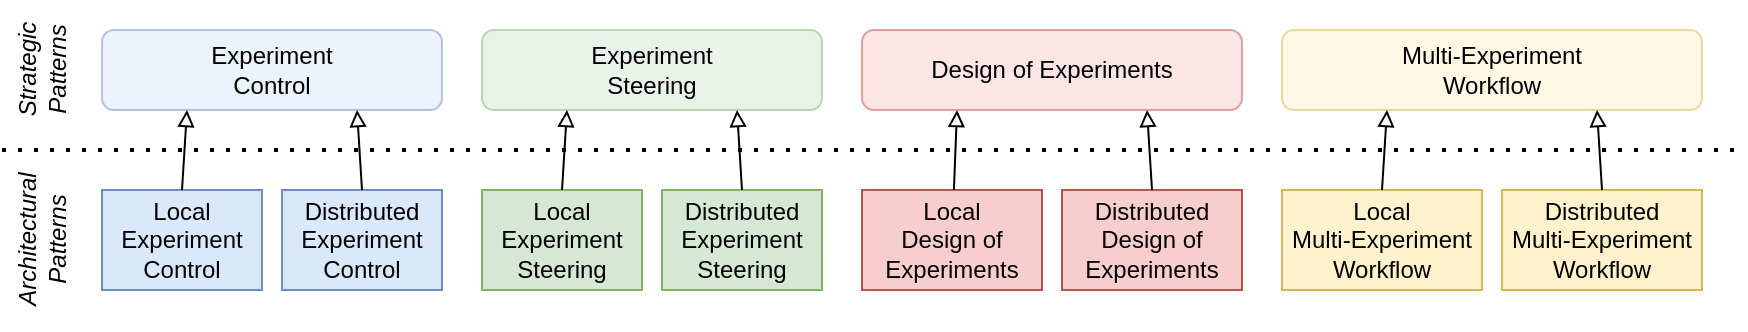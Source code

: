 <mxfile version="21.6.5" type="device">
  <diagram id="ad-6kf6j1xaBgm1jNbVA" name="Page-1">
    <mxGraphModel dx="1155" dy="632" grid="1" gridSize="10" guides="1" tooltips="1" connect="1" arrows="1" fold="1" page="1" pageScale="1" pageWidth="1100" pageHeight="850" math="0" shadow="0">
      <root>
        <mxCell id="0" />
        <mxCell id="1" parent="0" />
        <mxCell id="5_aQtZeD6gLi4RiHxJ7z-1" value="Experiment&lt;br&gt;Control" style="rounded=1;whiteSpace=wrap;html=1;fillColor=#dae8fc;strokeColor=#6c8ebf;opacity=50;glass=0;sketch=0;shadow=0;" parent="1" vertex="1">
          <mxGeometry x="160" y="260" width="170" height="40" as="geometry" />
        </mxCell>
        <mxCell id="5_aQtZeD6gLi4RiHxJ7z-2" value="Experiment&lt;br&gt;Steering" style="rounded=1;whiteSpace=wrap;html=1;fillColor=#d5e8d4;strokeColor=#82b366;opacity=50;glass=0;sketch=0;shadow=0;" parent="1" vertex="1">
          <mxGeometry x="350" y="260" width="170" height="40" as="geometry" />
        </mxCell>
        <mxCell id="5_aQtZeD6gLi4RiHxJ7z-3" value="Multi-Experiment&lt;br&gt;Workflow" style="rounded=1;whiteSpace=wrap;html=1;fillColor=#fff2cc;strokeColor=#d6b656;opacity=50;glass=0;sketch=0;shadow=0;" parent="1" vertex="1">
          <mxGeometry x="750" y="260" width="210" height="40" as="geometry" />
        </mxCell>
        <mxCell id="5_aQtZeD6gLi4RiHxJ7z-4" value="Design of Experiments" style="rounded=1;whiteSpace=wrap;html=1;fillColor=#f8cecc;strokeColor=#b85450;opacity=50;glass=0;sketch=0;shadow=0;" parent="1" vertex="1">
          <mxGeometry x="540" y="260" width="190" height="40" as="geometry" />
        </mxCell>
        <mxCell id="5_aQtZeD6gLi4RiHxJ7z-5" value="Local&lt;br&gt;Experiment&lt;br&gt;Steering" style="rounded=0;whiteSpace=wrap;html=1;fillColor=#d5e8d4;strokeColor=#82b366;" parent="1" vertex="1">
          <mxGeometry x="350" y="340" width="80" height="50" as="geometry" />
        </mxCell>
        <mxCell id="5_aQtZeD6gLi4RiHxJ7z-6" value="Distributed&lt;br&gt;Experiment&lt;br&gt;Steering" style="rounded=0;whiteSpace=wrap;html=1;fillColor=#d5e8d4;strokeColor=#82b366;" parent="1" vertex="1">
          <mxGeometry x="440" y="340" width="80" height="50" as="geometry" />
        </mxCell>
        <mxCell id="5_aQtZeD6gLi4RiHxJ7z-7" value="Local&lt;br&gt;Design of Experiments" style="rounded=0;whiteSpace=wrap;html=1;fillColor=#f8cecc;strokeColor=#b85450;" parent="1" vertex="1">
          <mxGeometry x="540" y="340" width="90" height="50" as="geometry" />
        </mxCell>
        <mxCell id="5_aQtZeD6gLi4RiHxJ7z-8" value="Distributed&lt;br&gt;Design of Experiments" style="rounded=0;whiteSpace=wrap;html=1;fillColor=#f8cecc;strokeColor=#b85450;" parent="1" vertex="1">
          <mxGeometry x="640" y="340" width="90" height="50" as="geometry" />
        </mxCell>
        <mxCell id="5_aQtZeD6gLi4RiHxJ7z-9" value="" style="endArrow=none;dashed=1;html=1;dashPattern=1 3;strokeWidth=2;rounded=0;" parent="1" edge="1">
          <mxGeometry width="50" height="50" relative="1" as="geometry">
            <mxPoint x="110" y="320" as="sourcePoint" />
            <mxPoint x="980" y="320" as="targetPoint" />
          </mxGeometry>
        </mxCell>
        <mxCell id="5_aQtZeD6gLi4RiHxJ7z-10" value="Strategic&lt;br&gt;Patterns" style="text;html=1;align=center;verticalAlign=middle;resizable=0;points=[];autosize=1;strokeColor=none;fillColor=none;rotation=-90;fontStyle=2" parent="1" vertex="1">
          <mxGeometry x="95" y="260" width="70" height="40" as="geometry" />
        </mxCell>
        <mxCell id="5_aQtZeD6gLi4RiHxJ7z-11" value="Architectural&lt;br&gt;Patterns" style="text;html=1;align=center;verticalAlign=middle;resizable=0;points=[];autosize=1;strokeColor=none;fillColor=none;rotation=-90;fontStyle=2" parent="1" vertex="1">
          <mxGeometry x="85" y="345" width="90" height="40" as="geometry" />
        </mxCell>
        <mxCell id="zwgUW79nG19Z6aKuMaXJ-3" value="Distributed&lt;br&gt;Experiment&lt;br&gt;Control" style="rounded=0;whiteSpace=wrap;html=1;fillColor=#dae8fc;strokeColor=#6c8ebf;" parent="1" vertex="1">
          <mxGeometry x="250" y="340" width="80" height="50" as="geometry" />
        </mxCell>
        <mxCell id="zwgUW79nG19Z6aKuMaXJ-4" value="Local&lt;br&gt;Experiment&lt;br&gt;Control" style="rounded=0;whiteSpace=wrap;html=1;fillColor=#dae8fc;strokeColor=#6c8ebf;" parent="1" vertex="1">
          <mxGeometry x="160" y="340" width="80" height="50" as="geometry" />
        </mxCell>
        <mxCell id="5LGaE8H8o-Ld7-x1HnNb-1" value="Distributed&lt;br&gt;Multi-Experiment&lt;br&gt;Workflow" style="rounded=0;whiteSpace=wrap;html=1;fillColor=#fff2cc;strokeColor=#d6b656;" parent="1" vertex="1">
          <mxGeometry x="860" y="340" width="100" height="50" as="geometry" />
        </mxCell>
        <mxCell id="5LGaE8H8o-Ld7-x1HnNb-2" value="Local&lt;br&gt;Multi-Experiment&lt;br&gt;Workflow" style="rounded=0;whiteSpace=wrap;html=1;fillColor=#fff2cc;strokeColor=#d6b656;" parent="1" vertex="1">
          <mxGeometry x="750" y="340" width="100" height="50" as="geometry" />
        </mxCell>
        <mxCell id="xjqtRQXjf6811xD_2Nou-2" value="" style="endArrow=block;html=1;rounded=0;endFill=0;exitX=0.5;exitY=0;exitDx=0;exitDy=0;entryX=0.25;entryY=1;entryDx=0;entryDy=0;" edge="1" parent="1" source="zwgUW79nG19Z6aKuMaXJ-4" target="5_aQtZeD6gLi4RiHxJ7z-1">
          <mxGeometry width="50" height="50" relative="1" as="geometry">
            <mxPoint x="430" y="520" as="sourcePoint" />
            <mxPoint x="290" y="480" as="targetPoint" />
          </mxGeometry>
        </mxCell>
        <mxCell id="xjqtRQXjf6811xD_2Nou-3" value="" style="endArrow=block;html=1;rounded=0;endFill=0;exitX=0.5;exitY=0;exitDx=0;exitDy=0;entryX=0.75;entryY=1;entryDx=0;entryDy=0;" edge="1" parent="1" source="zwgUW79nG19Z6aKuMaXJ-3" target="5_aQtZeD6gLi4RiHxJ7z-1">
          <mxGeometry width="50" height="50" relative="1" as="geometry">
            <mxPoint x="210" y="350" as="sourcePoint" />
            <mxPoint x="240" y="300" as="targetPoint" />
          </mxGeometry>
        </mxCell>
        <mxCell id="xjqtRQXjf6811xD_2Nou-4" value="" style="endArrow=block;html=1;rounded=0;endFill=0;exitX=0.5;exitY=0;exitDx=0;exitDy=0;entryX=0.25;entryY=1;entryDx=0;entryDy=0;" edge="1" parent="1" source="5_aQtZeD6gLi4RiHxJ7z-5" target="5_aQtZeD6gLi4RiHxJ7z-2">
          <mxGeometry width="50" height="50" relative="1" as="geometry">
            <mxPoint x="210" y="350" as="sourcePoint" />
            <mxPoint x="213" y="310" as="targetPoint" />
          </mxGeometry>
        </mxCell>
        <mxCell id="xjqtRQXjf6811xD_2Nou-5" value="" style="endArrow=block;html=1;rounded=0;endFill=0;exitX=0.5;exitY=0;exitDx=0;exitDy=0;entryX=0.75;entryY=1;entryDx=0;entryDy=0;" edge="1" parent="1" source="5_aQtZeD6gLi4RiHxJ7z-6" target="5_aQtZeD6gLi4RiHxJ7z-2">
          <mxGeometry width="50" height="50" relative="1" as="geometry">
            <mxPoint x="300" y="350" as="sourcePoint" />
            <mxPoint x="298" y="310" as="targetPoint" />
          </mxGeometry>
        </mxCell>
        <mxCell id="xjqtRQXjf6811xD_2Nou-6" value="" style="endArrow=block;html=1;rounded=0;endFill=0;entryX=0.25;entryY=1;entryDx=0;entryDy=0;" edge="1" parent="1" source="5_aQtZeD6gLi4RiHxJ7z-7" target="5_aQtZeD6gLi4RiHxJ7z-4">
          <mxGeometry width="50" height="50" relative="1" as="geometry">
            <mxPoint x="400" y="350" as="sourcePoint" />
            <mxPoint x="403" y="310" as="targetPoint" />
          </mxGeometry>
        </mxCell>
        <mxCell id="xjqtRQXjf6811xD_2Nou-7" value="" style="endArrow=block;html=1;rounded=0;endFill=0;exitX=0.5;exitY=0;exitDx=0;exitDy=0;entryX=0.75;entryY=1;entryDx=0;entryDy=0;" edge="1" parent="1" source="5_aQtZeD6gLi4RiHxJ7z-8" target="5_aQtZeD6gLi4RiHxJ7z-4">
          <mxGeometry width="50" height="50" relative="1" as="geometry">
            <mxPoint x="490" y="350" as="sourcePoint" />
            <mxPoint x="488" y="310" as="targetPoint" />
          </mxGeometry>
        </mxCell>
        <mxCell id="xjqtRQXjf6811xD_2Nou-8" value="" style="endArrow=block;html=1;rounded=0;endFill=0;entryX=0.25;entryY=1;entryDx=0;entryDy=0;exitX=0.5;exitY=0;exitDx=0;exitDy=0;" edge="1" parent="1" source="5LGaE8H8o-Ld7-x1HnNb-2" target="5_aQtZeD6gLi4RiHxJ7z-3">
          <mxGeometry width="50" height="50" relative="1" as="geometry">
            <mxPoint x="596" y="350" as="sourcePoint" />
            <mxPoint x="598" y="310" as="targetPoint" />
          </mxGeometry>
        </mxCell>
        <mxCell id="xjqtRQXjf6811xD_2Nou-9" value="" style="endArrow=block;html=1;rounded=0;endFill=0;exitX=0.5;exitY=0;exitDx=0;exitDy=0;entryX=0.75;entryY=1;entryDx=0;entryDy=0;" edge="1" parent="1" source="5LGaE8H8o-Ld7-x1HnNb-1" target="5_aQtZeD6gLi4RiHxJ7z-3">
          <mxGeometry width="50" height="50" relative="1" as="geometry">
            <mxPoint x="695" y="350" as="sourcePoint" />
            <mxPoint x="693" y="310" as="targetPoint" />
          </mxGeometry>
        </mxCell>
      </root>
    </mxGraphModel>
  </diagram>
</mxfile>
